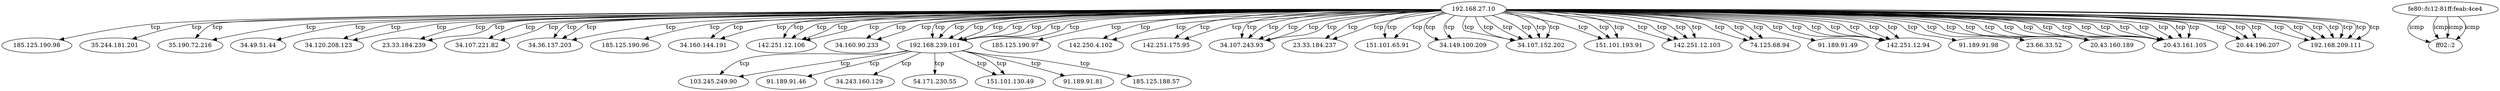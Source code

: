digraph ZeekTraffic {
  "185.125.190.98" [degree=1, in_degree=1, out_degree=0, activity_score=0.10, total_connections=1];
  "35.244.181.201" [degree=1, in_degree=1, out_degree=0, activity_score=0.10, total_connections=1];
  "35.190.72.216" [degree=2, in_degree=2, out_degree=0, activity_score=0.19, total_connections=2];
  "34.49.51.44" [degree=1, in_degree=1, out_degree=0, activity_score=0.10, total_connections=1];
  "34.120.208.123" [degree=2, in_degree=2, out_degree=0, activity_score=0.19, total_connections=2];
  "23.33.184.239" [degree=2, in_degree=2, out_degree=0, activity_score=0.19, total_connections=2];
  "34.107.221.82" [degree=2, in_degree=2, out_degree=0, activity_score=0.19, total_connections=2];
  "34.36.137.203" [degree=3, in_degree=3, out_degree=0, activity_score=0.27, total_connections=3];
  "185.125.190.96" [degree=1, in_degree=1, out_degree=0, activity_score=0.10, total_connections=1];
  "fe80::fc12:81ff:feab:4ce4" [degree=4, in_degree=0, out_degree=4, activity_score=0.34, total_connections=4];
  "34.160.144.191" [degree=2, in_degree=2, out_degree=0, activity_score=0.19, total_connections=2];
  "ff02::2" [degree=4, in_degree=4, out_degree=0, activity_score=0.34, total_connections=4];
  "142.251.12.106" [degree=4, in_degree=4, out_degree=0, activity_score=0.34, total_connections=4];
  "103.245.249.90" [degree=2, in_degree=2, out_degree=0, activity_score=0.19, total_connections=2];
  "91.189.91.46" [degree=1, in_degree=1, out_degree=0, activity_score=0.10, total_connections=1];
  "34.243.160.129" [degree=1, in_degree=1, out_degree=0, activity_score=0.10, total_connections=1];
  "34.160.90.233" [degree=2, in_degree=2, out_degree=0, activity_score=0.19, total_connections=2];
  "54.171.230.55" [degree=1, in_degree=1, out_degree=0, activity_score=0.10, total_connections=1];
  "192.168.239.101" [degree=17, in_degree=8, out_degree=9, activity_score=0.83, total_connections=17];
  "185.125.190.97" [degree=1, in_degree=1, out_degree=0, activity_score=0.10, total_connections=1];
  "151.101.130.49" [degree=2, in_degree=2, out_degree=0, activity_score=0.19, total_connections=2];
  "91.189.91.81" [degree=1, in_degree=1, out_degree=0, activity_score=0.10, total_connections=1];
  "142.250.4.102" [degree=2, in_degree=2, out_degree=0, activity_score=0.19, total_connections=2];
  "142.251.175.95" [degree=2, in_degree=2, out_degree=0, activity_score=0.19, total_connections=2];
  "34.107.243.93" [degree=5, in_degree=5, out_degree=0, activity_score=0.41, total_connections=5];
  "23.33.184.237" [degree=2, in_degree=2, out_degree=0, activity_score=0.19, total_connections=2];
  "151.101.65.91" [degree=2, in_degree=2, out_degree=0, activity_score=0.19, total_connections=2];
  "34.149.100.209" [degree=2, in_degree=2, out_degree=0, activity_score=0.19, total_connections=2];
  "34.107.152.202" [degree=6, in_degree=6, out_degree=0, activity_score=0.47, total_connections=6];
  "151.101.193.91" [degree=3, in_degree=3, out_degree=0, activity_score=0.27, total_connections=3];
  "142.251.12.103" [degree=4, in_degree=4, out_degree=0, activity_score=0.34, total_connections=4];
  "185.125.188.57" [degree=1, in_degree=1, out_degree=0, activity_score=0.10, total_connections=1];
  "74.125.68.94" [degree=3, in_degree=3, out_degree=0, activity_score=0.27, total_connections=3];
  "91.189.91.49" [degree=1, in_degree=1, out_degree=0, activity_score=0.10, total_connections=1];
  "142.251.12.94" [degree=6, in_degree=6, out_degree=0, activity_score=0.47, total_connections=6];
  "91.189.91.98" [degree=1, in_degree=1, out_degree=0, activity_score=0.10, total_connections=1];
  "23.66.33.52" [degree=1, in_degree=1, out_degree=0, activity_score=0.10, total_connections=1];
  "20.43.160.189" [degree=4, in_degree=4, out_degree=0, activity_score=0.34, total_connections=4];
  "192.168.27.10" [degree=96, in_degree=0, out_degree=96, activity_score=1.00, total_connections=96];
  "20.43.161.105" [degree=10, in_degree=10, out_degree=0, activity_score=0.65, total_connections=10];
  "20.44.196.207" [degree=3, in_degree=3, out_degree=0, activity_score=0.27, total_connections=3];
  "192.168.209.111" [degree=7, in_degree=7, out_degree=0, activity_score=0.52, total_connections=7];
  "192.168.239.101" -> "151.101.130.49" [label="tcp", resp_ip_bytes="8195", orig_ip_bytes="1632", protocol="tcp", orig_pkts="21", timestamp="1747729700.168650", local_resp="false", src_port="39742", service="ssl", dst_port="443", conn_state="SF", resp_bytes="7351", local_orig="true", history="ShADadFfR", orig_bytes="772", resp_pkts="21"];
  "192.168.239.101" -> "151.101.130.49" [label="tcp", resp_ip_bytes="917779", orig_ip_bytes="17798", protocol="tcp", orig_pkts="425", timestamp="1747729700.764960", local_resp="false", src_port="39754", service="ssl", dst_port="443", conn_state="SF", resp_bytes="890615", local_orig="true", history="ShADadFfR", orig_bytes="778", resp_pkts="679"];
  "192.168.239.101" -> "54.171.230.55" [label="tcp", resp_ip_bytes="4307", orig_ip_bytes="1297", protocol="tcp", orig_pkts="12", timestamp="1747729704.876009", local_resp="false", src_port="58126", service="ssl", dst_port="443", conn_state="SF", resp_bytes="3863", local_orig="true", history="ShADadFfR", orig_bytes="797", resp_pkts="11"];
  "192.168.239.101" -> "34.243.160.129" [label="tcp", resp_ip_bytes="6935", orig_ip_bytes="1408", protocol="tcp", orig_pkts="14", timestamp="1747729729.490923", local_resp="false", src_port="52764", service="ssl", dst_port="443", conn_state="SF", resp_bytes="6371", local_orig="true", history="ShADadFfR", orig_bytes="828", resp_pkts="14"];
  "192.168.239.101" -> "91.189.91.46" [label="tcp", resp_ip_bytes="20841", orig_ip_bytes="1817", protocol="tcp", orig_pkts="21", timestamp="1747729729.769316", local_resp="false", src_port="44370", service="ssl", dst_port="443", conn_state="SF", resp_bytes="19837", local_orig="true", history="ShADadFfR", orig_bytes="957", resp_pkts="25"];
  "192.168.239.101" -> "103.245.249.90" [label="tcp", resp_ip_bytes="10808394", orig_ip_bytes="127348", protocol="tcp", orig_pkts="3132", timestamp="1747729729.625599", local_resp="false", src_port="51284", service="http", dst_port="80", conn_state="SF", resp_bytes="10504350", local_orig="true", history="ShADadFf", orig_bytes="2048", resp_pkts="7601"];
  "192.168.239.101" -> "91.189.91.81" [label="tcp", resp_ip_bytes="9778871", orig_ip_bytes="136082", protocol="tcp", orig_pkts="3362", timestamp="1747729729.407799", local_resp="false", src_port="53306", service="http", dst_port="80", conn_state="SF", resp_bytes="9503267", local_orig="true", history="ShADadFf", orig_bytes="1582", resp_pkts="6890"];
  "fe80::fc12:81ff:feab:4ce4" -> "ff02::2" [label="icmp", resp_ip_bytes="0", orig_ip_bytes="280", protocol="icmp", orig_pkts="5", timestamp="1747729686.910195", local_resp="false", src_port="133", service="-", dst_port="134", conn_state="OTH", resp_bytes="0", local_orig="true", history="-", orig_bytes="40", resp_pkts="0"];
  "192.168.239.101" -> "103.245.249.90" [label="tcp", resp_ip_bytes="111721218", orig_ip_bytes="1510259", protocol="tcp", orig_pkts="37683", timestamp="1747729751.921636", local_resp="false", src_port="48956", service="http", dst_port="80", conn_state="SF", resp_bytes="108448188", local_orig="true", history="ShADadttFf", orig_bytes="2919", resp_pkts="78546"];
  "192.168.27.10" -> "34.160.144.191" [label="tcp", resp_ip_bytes="3959", orig_ip_bytes="1000", protocol="tcp", orig_pkts="13", timestamp="1747729922.348450", local_resp="false", src_port="56120", service="ssl", dst_port="443", conn_state="SF", resp_bytes="3475", local_orig="true", history="ShADadFfR", orig_bytes="460", resp_pkts="12"];
  "192.168.27.10" -> "34.36.137.203" [label="tcp", resp_ip_bytes="5753", orig_ip_bytes="2757", protocol="tcp", orig_pkts="16", timestamp="1747729923.205480", local_resp="false", src_port="42790", service="ssl", dst_port="443", conn_state="SF", resp_bytes="5149", local_orig="true", history="ShADadFfR", orig_bytes="2097", resp_pkts="15"];
  "192.168.27.10" -> "142.251.12.106" [label="tcp", resp_ip_bytes="5551", orig_ip_bytes="2239", protocol="tcp", orig_pkts="8", timestamp="1747729923.726720", local_resp="false", src_port="53354", service="ssl", dst_port="443", conn_state="SF", resp_bytes="5187", local_orig="true", history="ShADadFf", orig_bytes="1899", resp_pkts="9"];
  "192.168.27.10" -> "142.251.12.106" [label="tcp", resp_ip_bytes="4404", orig_ip_bytes="2199", protocol="tcp", orig_pkts="7", timestamp="1747729925.296366", local_resp="false", src_port="53362", service="ssl", dst_port="443", conn_state="RSTR", resp_bytes="4080", local_orig="true", history="ShADaFdrR", orig_bytes="1899", resp_pkts="8"];
  "192.168.27.10" -> "34.149.100.209" [label="tcp", resp_ip_bytes="4342", orig_ip_bytes="2619", protocol="tcp", orig_pkts="12", timestamp="1747729925.059486", local_resp="false", src_port="35306", service="ssl", dst_port="443", conn_state="SF", resp_bytes="3858", local_orig="true", history="ShADadFfR", orig_bytes="2119", resp_pkts="12"];
  "192.168.27.10" -> "151.101.65.91" [label="tcp", resp_ip_bytes="4862", orig_ip_bytes="912", protocol="tcp", orig_pkts="11", timestamp="1747729925.348071", local_resp="false", src_port="44738", service="ssl", dst_port="443", conn_state="SF", resp_bytes="4378", local_orig="true", history="ShADadFfR", orig_bytes="452", resp_pkts="12"];
  "192.168.27.10" -> "142.251.175.95" [label="tcp", resp_ip_bytes="44", orig_ip_bytes="100", protocol="tcp", orig_pkts="2", timestamp="1747729924.880900", local_resp="false", src_port="39506", service="-", dst_port="443", conn_state="RSTO", resp_bytes="0", local_orig="true", history="ShR", orig_bytes="0", resp_pkts="1"];
  "192.168.27.10" -> "142.251.12.106" [label="tcp", resp_ip_bytes="5513", orig_ip_bytes="2279", protocol="tcp", orig_pkts="9", timestamp="1747729925.446230", local_resp="false", src_port="53378", service="ssl", dst_port="443", conn_state="RSTO", resp_bytes="5189", local_orig="true", history="ShADadFR", orig_bytes="1899", resp_pkts="8"];
  "192.168.27.10" -> "23.33.184.237" [label="tcp", resp_ip_bytes="124", orig_ip_bytes="240", protocol="tcp", orig_pkts="5", timestamp="1747729923.986624", local_resp="false", src_port="54916", service="-", dst_port="80", conn_state="SF", resp_bytes="0", local_orig="true", history="ShAFaf", orig_bytes="0", resp_pkts="3"];
  "192.168.27.10" -> "142.251.175.95" [label="tcp", resp_ip_bytes="7041480", orig_ip_bytes="107815", protocol="tcp", orig_pkts="2624", timestamp="1747729925.134679", local_resp="false", src_port="39512", service="ssl", dst_port="443", conn_state="SF", resp_bytes="6845476", local_orig="true", history="ShADadFf", orig_bytes="2835", resp_pkts="4900"];
  "192.168.27.10" -> "34.107.152.202" [label="tcp", resp_ip_bytes="4325", orig_ip_bytes="2666", protocol="tcp", orig_pkts="13", timestamp="1747729930.053137", local_resp="false", src_port="37728", service="ssl", dst_port="443", conn_state="SF", resp_bytes="3801", local_orig="true", history="ShADadFRf", orig_bytes="2126", resp_pkts="13"];
  "192.168.27.10" -> "34.107.152.202" [label="tcp", resp_ip_bytes="4325", orig_ip_bytes="2666", protocol="tcp", orig_pkts="13", timestamp="1747729930.054069", local_resp="false", src_port="37742", service="ssl", dst_port="443", conn_state="SF", resp_bytes="3801", local_orig="true", history="ShADadFfR", orig_bytes="2126", resp_pkts="13"];
  "192.168.27.10" -> "34.107.152.202" [label="tcp", resp_ip_bytes="4285", orig_ip_bytes="2686", protocol="tcp", orig_pkts="13", timestamp="1747729930.054682", local_resp="false", src_port="37754", service="ssl", dst_port="443", conn_state="RSTO", resp_bytes="3801", local_orig="true", history="ShADadFR", orig_bytes="2126", resp_pkts="12"];
  "192.168.27.10" -> "34.107.152.202" [label="tcp", resp_ip_bytes="4285", orig_ip_bytes="2626", protocol="tcp", orig_pkts="12", timestamp="1747729930.054123", local_resp="false", src_port="37746", service="ssl", dst_port="443", conn_state="RSTO", resp_bytes="3801", local_orig="true", history="ShADadFR", orig_bytes="2126", resp_pkts="12"];
  "192.168.27.10" -> "34.107.152.202" [label="tcp", resp_ip_bytes="4285", orig_ip_bytes="2626", protocol="tcp", orig_pkts="12", timestamp="1747729930.053014", local_resp="false", src_port="37716", service="ssl", dst_port="443", conn_state="RSTO", resp_bytes="3801", local_orig="true", history="ShADadFR", orig_bytes="2126", resp_pkts="12"];
  "192.168.27.10" -> "192.168.239.101" [label="tcp", resp_ip_bytes="16554", orig_ip_bytes="3476", protocol="tcp", orig_pkts="26", timestamp="1747729943.319722", local_resp="true", src_port="48828", service="http", dst_port="80", conn_state="SF", resp_bytes="7593", local_orig="true", history="ShADTadtfF", orig_bytes="1054", resp_pkts="26"];
  "192.168.27.10" -> "151.101.193.91" [label="tcp", resp_ip_bytes="5972", orig_ip_bytes="2600", protocol="tcp", orig_pkts="12", timestamp="1747729951.977259", local_resp="false", src_port="50468", service="ssl", dst_port="443", conn_state="SF", resp_bytes="5488", local_orig="true", history="ShADadFfR", orig_bytes="2100", resp_pkts="12"];
  "192.168.27.10" -> "151.101.193.91" [label="tcp", resp_ip_bytes="5972", orig_ip_bytes="2640", protocol="tcp", orig_pkts="13", timestamp="1747729951.976770", local_resp="false", src_port="50454", service="ssl", dst_port="443", conn_state="SF", resp_bytes="5488", local_orig="true", history="ShADadFfR", orig_bytes="2100", resp_pkts="12"];
  "192.168.27.10" -> "34.160.90.233" [label="tcp", resp_ip_bytes="4431", orig_ip_bytes="919", protocol="tcp", orig_pkts="11", timestamp="1747729951.235771", local_resp="false", src_port="36268", service="ssl", dst_port="443", conn_state="RSTO", resp_bytes="3947", local_orig="true", history="ShADadFR", orig_bytes="459", resp_pkts="12"];
  "192.168.27.10" -> "192.168.239.101" [label="tcp", resp_ip_bytes="26524", orig_ip_bytes="5262", protocol="tcp", orig_pkts="26", timestamp="1747729948.594813", local_resp="true", src_port="48838", service="http", dst_port="80", conn_state="SF", resp_bytes="12318", local_orig="true", history="ShADTadttfF", orig_bytes="1947", resp_pkts="36"];
  "192.168.27.10" -> "192.168.239.101" [label="tcp", resp_ip_bytes="224", orig_ip_bytes="432", protocol="tcp", orig_pkts="8", timestamp="1747729948.683909", local_resp="true", src_port="48848", service="-", dst_port="80", conn_state="SF", resp_bytes="0", local_orig="true", history="ShAFf", orig_bytes="0", resp_pkts="4"];
  "192.168.27.10" -> "192.168.239.101" [label="tcp", resp_ip_bytes="5188", orig_ip_bytes="2432", protocol="tcp", orig_pkts="14", timestamp="1747729953.814203", local_resp="true", src_port="35662", service="http", dst_port="80", conn_state="SF", resp_bytes="2222", local_orig="true", history="ShADTadtfF", orig_bytes="844", resp_pkts="14"];
  "192.168.27.10" -> "192.168.239.101" [label="tcp", resp_ip_bytes="1788", orig_ip_bytes="1290", protocol="tcp", orig_pkts="10", timestamp="1747729953.814673", local_resp="true", src_port="35678", service="http", dst_port="80", conn_state="SF", resp_bytes="626", local_orig="true", history="ShADTadtfF", orig_bytes="377", resp_pkts="10"];
  "192.168.27.10" -> "192.168.239.101" [label="tcp", resp_ip_bytes="224", orig_ip_bytes="432", protocol="tcp", orig_pkts="8", timestamp="1747729953.819448", local_resp="true", src_port="35684", service="-", dst_port="80", conn_state="SF", resp_bytes="0", local_orig="true", history="ShAFf", orig_bytes="0", resp_pkts="4"];
  "192.168.27.10" -> "192.168.239.101" [label="tcp", resp_ip_bytes="42240", orig_ip_bytes="12378", protocol="tcp", orig_pkts="48", timestamp="1747729953.727135", local_resp="true", src_port="35654", service="http", dst_port="80", conn_state="SF", resp_bytes="19760", local_orig="true", history="ShADTadttTfF", orig_bytes="4933", resp_pkts="52"];
  "fe80::fc12:81ff:feab:4ce4" -> "ff02::2" [label="icmp", resp_ip_bytes="0", orig_ip_bytes="56", protocol="icmp", orig_pkts="1", timestamp="1747729918.782189", local_resp="false", src_port="133", service="-", dst_port="134", conn_state="OTH", resp_bytes="0", local_orig="true", history="-", orig_bytes="0", resp_pkts="0"];
  "192.168.27.10" -> "142.251.12.103" [label="tcp", resp_ip_bytes="44", orig_ip_bytes="100", protocol="tcp", orig_pkts="2", timestamp="1747729973.492890", local_resp="false", src_port="34124", service="-", dst_port="443", conn_state="RSTO", resp_bytes="0", local_orig="true", history="ShR", orig_bytes="0", resp_pkts="1"];
  "192.168.27.10" -> "142.251.12.103" [label="tcp", resp_ip_bytes="6360", orig_ip_bytes="2676", protocol="tcp", orig_pkts="14", timestamp="1747729973.387056", local_resp="false", src_port="34114", service="ssl", dst_port="443", conn_state="RSTO", resp_bytes="5836", local_orig="true", history="ShADadFR", orig_bytes="2096", resp_pkts="13"];
  "192.168.27.10" -> "142.251.12.103" [label="tcp", resp_ip_bytes="6358", orig_ip_bytes="2636", protocol="tcp", orig_pkts="13", timestamp="1747729973.531340", local_resp="false", src_port="34138", service="ssl", dst_port="443", conn_state="RSTO", resp_bytes="5834", local_orig="true", history="ShADadFR", orig_bytes="2096", resp_pkts="13"];
  "192.168.27.10" -> "74.125.68.94" [label="tcp", resp_ip_bytes="6390", orig_ip_bytes="2637", protocol="tcp", orig_pkts="13", timestamp="1747729975.017246", local_resp="false", src_port="45128", service="ssl", dst_port="443", conn_state="RSTO", resp_bytes="5866", local_orig="true", history="ShADadFR", orig_bytes="2097", resp_pkts="13"];
  "192.168.27.10" -> "91.189.91.98" [label="tcp", resp_ip_bytes="389", orig_ip_bytes="348", protocol="tcp", orig_pkts="6", timestamp="1747729983.019765", local_resp="false", src_port="37024", service="http", dst_port="80", conn_state="SF", resp_bytes="185", local_orig="true", history="ShADadFf", orig_bytes="88", resp_pkts="5"];
  "192.168.27.10" -> "23.66.33.52" [label="tcp", resp_ip_bytes="2225", orig_ip_bytes="1442", protocol="tcp", orig_pkts="14", timestamp="1747729925.481212", local_resp="false", src_port="40176", service="http", dst_port="80", conn_state="SF", resp_bytes="1741", local_orig="true", history="ShADadfF", orig_bytes="862", resp_pkts="12"];
  "192.168.27.10" -> "142.250.4.102" [label="tcp", resp_ip_bytes="11555", orig_ip_bytes="3251", protocol="tcp", orig_pkts="17", timestamp="1747729990.565836", local_resp="false", src_port="33698", service="ssl", dst_port="443", conn_state="SF", resp_bytes="10711", local_orig="true", history="ShADadFf", orig_bytes="2551", resp_pkts="21"];
  "192.168.27.10" -> "142.250.4.102" [label="tcp", resp_ip_bytes="44", orig_ip_bytes="100", protocol="tcp", orig_pkts="2", timestamp="1747729990.315696", local_resp="false", src_port="33694", service="-", dst_port="443", conn_state="RSTO", resp_bytes="0", local_orig="true", history="ShR", orig_bytes="0", resp_pkts="1"];
  "192.168.27.10" -> "20.43.161.105" [label="tcp", resp_ip_bytes="6207", orig_ip_bytes="2652", protocol="tcp", orig_pkts="13", timestamp="1747729991.367823", local_resp="false", src_port="52796", service="ssl", dst_port="443", conn_state="SF", resp_bytes="5643", local_orig="true", history="ShADadFfR", orig_bytes="2112", resp_pkts="14"];
  "192.168.27.10" -> "20.43.161.105" [label="tcp", resp_ip_bytes="6136", orig_ip_bytes="2652", protocol="tcp", orig_pkts="13", timestamp="1747729991.368153", local_resp="false", src_port="52800", service="ssl", dst_port="443", conn_state="SF", resp_bytes="5612", local_orig="true", history="ShADadFfR", orig_bytes="2112", resp_pkts="13"];
  "192.168.27.10" -> "20.43.161.105" [label="tcp", resp_ip_bytes="6168", orig_ip_bytes="2622", protocol="tcp", orig_pkts="12", timestamp="1747729992.629584", local_resp="false", src_port="52820", service="ssl", dst_port="443", conn_state="RSTO", resp_bytes="5644", local_orig="true", history="ShADadFR", orig_bytes="2122", resp_pkts="13"];
  "192.168.27.10" -> "20.43.161.105" [label="tcp", resp_ip_bytes="6168", orig_ip_bytes="2662", protocol="tcp", orig_pkts="13", timestamp="1747729992.630118", local_resp="false", src_port="52834", service="ssl", dst_port="443", conn_state="RSTO", resp_bytes="5644", local_orig="true", history="ShADadFR", orig_bytes="2122", resp_pkts="13"];
  "192.168.27.10" -> "20.43.161.105" [label="tcp", resp_ip_bytes="6168", orig_ip_bytes="2662", protocol="tcp", orig_pkts="13", timestamp="1747729992.630145", local_resp="false", src_port="52844", service="ssl", dst_port="443", conn_state="RSTO", resp_bytes="5644", local_orig="true", history="ShADadFR", orig_bytes="2122", resp_pkts="13"];
  "192.168.27.10" -> "20.43.161.105" [label="tcp", resp_ip_bytes="6168", orig_ip_bytes="2722", protocol="tcp", orig_pkts="14", timestamp="1747729992.630253", local_resp="false", src_port="52854", service="ssl", dst_port="443", conn_state="SF", resp_bytes="5644", local_orig="true", history="ShADadFfR", orig_bytes="2122", resp_pkts="13"];
  "192.168.27.10" -> "20.43.161.105" [label="tcp", resp_ip_bytes="6168", orig_ip_bytes="2662", protocol="tcp", orig_pkts="13", timestamp="1747729992.630024", local_resp="false", src_port="52822", service="ssl", dst_port="443", conn_state="SF", resp_bytes="5644", local_orig="true", history="ShADadFf", orig_bytes="2122", resp_pkts="13"];
  "192.168.27.10" -> "20.43.161.105" [label="tcp", resp_ip_bytes="6168", orig_ip_bytes="2622", protocol="tcp", orig_pkts="12", timestamp="1747729992.629420", local_resp="false", src_port="52816", service="ssl", dst_port="443", conn_state="RSTO", resp_bytes="5644", local_orig="true", history="ShADadFR", orig_bytes="2122", resp_pkts="13"];
  "192.168.27.10" -> "192.168.209.111" [label="tcp", resp_ip_bytes="929", orig_ip_bytes="1044", protocol="tcp", orig_pkts="12", timestamp="1747729924.165999", local_resp="true", src_port="38090", service="http", dst_port="80", conn_state="SF", resp_bytes="297", local_orig="true", history="ShADadfF", orig_bytes="412", resp_pkts="12"];
  "192.168.27.10" -> "192.168.209.111" [label="tcp", resp_ip_bytes="1991", orig_ip_bytes="1001", protocol="tcp", orig_pkts="12", timestamp="1747729927.914540", local_resp="true", src_port="38116", service="http", dst_port="80", conn_state="SF", resp_bytes="1359", local_orig="true", history="ShADadfF", orig_bytes="369", resp_pkts="12"];
  "192.168.27.10" -> "192.168.209.111" [label="tcp", resp_ip_bytes="31819", orig_ip_bytes="2457", protocol="tcp", orig_pkts="26", timestamp="1747729927.726415", local_resp="true", src_port="38104", service="http", dst_port="80", conn_state="SF", resp_bytes="29991", local_orig="true", history="ShADadfF", orig_bytes="1097", resp_pkts="35"];
  "192.168.27.10" -> "192.168.209.111" [label="tcp", resp_ip_bytes="8480", orig_ip_bytes="1238", protocol="tcp", orig_pkts="17", timestamp="1747729927.914682", local_resp="true", src_port="38118", service="http", dst_port="80", conn_state="SF", resp_bytes="7588", local_orig="true", history="ShADadfF", orig_bytes="346", resp_pkts="17"];
  "192.168.27.10" -> "192.168.209.111" [label="tcp", resp_ip_bytes="93609", orig_ip_bytes="3123", protocol="tcp", orig_pkts="53", timestamp="1747729927.915263", local_resp="true", src_port="38128", service="http", dst_port="80", conn_state="SF", resp_bytes="89753", local_orig="true", history="ShADadfF", orig_bytes="359", resp_pkts="74"];
  "192.168.27.10" -> "192.168.209.111" [label="tcp", resp_ip_bytes="41992", orig_ip_bytes="2346", protocol="tcp", orig_pkts="38", timestamp="1747729927.915828", local_resp="true", src_port="38130", service="http", dst_port="80", conn_state="SF", resp_bytes="39956", local_orig="true", history="ShADadfF", orig_bytes="362", resp_pkts="39"];
  "192.168.27.10" -> "192.168.209.111" [label="tcp", resp_ip_bytes="12919", orig_ip_bytes="1387", protocol="tcp", orig_pkts="20", timestamp="1747729927.916349", local_resp="true", src_port="38146", service="http", dst_port="80", conn_state="SF", resp_bytes="11871", local_orig="true", history="ShADadfF", orig_bytes="339", resp_pkts="20"];
  "192.168.27.10" -> "20.43.161.105" [label="tcp", resp_ip_bytes="4059832", orig_ip_bytes="74479", protocol="tcp", orig_pkts="1498", timestamp="1747729991.367433", local_resp="false", src_port="52784", service="ssl", dst_port="443", conn_state="SF", resp_bytes="3939668", local_orig="true", history="ShADadfF", orig_bytes="14539", resp_pkts="3004"];
  "192.168.27.10" -> "20.44.196.207" [label="tcp", resp_ip_bytes="6136", orig_ip_bytes="2618", protocol="tcp", orig_pkts="12", timestamp="1747730004.107503", local_resp="false", src_port="34388", service="ssl", dst_port="443", conn_state="RSTO", resp_bytes="5612", local_orig="true", history="ShADadFR", orig_bytes="2118", resp_pkts="13"];
  "192.168.27.10" -> "20.44.196.207" [label="tcp", resp_ip_bytes="6145", orig_ip_bytes="2578", protocol="tcp", orig_pkts="11", timestamp="1747730004.106690", local_resp="false", src_port="34382", service="ssl", dst_port="443", conn_state="RSTO", resp_bytes="5621", local_orig="true", history="ShADadFR", orig_bytes="2118", resp_pkts="13"];
  "192.168.27.10" -> "20.43.160.189" [label="tcp", resp_ip_bytes="6199", orig_ip_bytes="2629", protocol="tcp", orig_pkts="12", timestamp="1747730005.896538", local_resp="false", src_port="43966", service="ssl", dst_port="443", conn_state="SF", resp_bytes="5675", local_orig="true", history="ShADadFfR", orig_bytes="2129", resp_pkts="13"];
  "192.168.27.10" -> "20.43.160.189" [label="tcp", resp_ip_bytes="6168", orig_ip_bytes="2669", protocol="tcp", orig_pkts="13", timestamp="1747730005.896112", local_resp="false", src_port="43964", service="ssl", dst_port="443", conn_state="RSTO", resp_bytes="5644", local_orig="true", history="ShADadFR", orig_bytes="2129", resp_pkts="13"];
  "192.168.27.10" -> "20.43.160.189" [label="tcp", resp_ip_bytes="6199", orig_ip_bytes="2629", protocol="tcp", orig_pkts="12", timestamp="1747730005.897173", local_resp="false", src_port="43980", service="ssl", dst_port="443", conn_state="RSTO", resp_bytes="5675", local_orig="true", history="ShADadFR", orig_bytes="2129", resp_pkts="13"];
  "192.168.239.101" -> "185.125.188.57" [label="tcp", resp_ip_bytes="39005", orig_ip_bytes="12058", protocol="tcp", orig_pkts="39", timestamp="1747730001.900092", local_resp="false", src_port="58590", service="ssl", dst_port="443", conn_state="SF", resp_bytes="37081", local_orig="true", history="ShADadfF", orig_bytes="10478", resp_pkts="48"];
  "192.168.27.10" -> "20.44.196.207" [label="tcp", resp_ip_bytes="12943", orig_ip_bytes="3557", protocol="tcp", orig_pkts="19", timestamp="1747730004.106280", local_resp="false", src_port="34380", service="ssl", dst_port="443", conn_state="SF", resp_bytes="12059", local_orig="true", history="ShADadfF", orig_bytes="2777", resp_pkts="22"];
  "192.168.27.10" -> "20.43.161.105" [label="tcp", resp_ip_bytes="270311", orig_ip_bytes="21005", protocol="tcp", orig_pkts="175", timestamp="1747730005.519479", local_resp="false", src_port="37600", service="ssl", dst_port="443", conn_state="SF", resp_bytes="259467", local_orig="true", history="ShADadfF", orig_bytes="13985", resp_pkts="271"];
  "192.168.27.10" -> "20.43.160.189" [label="tcp", resp_ip_bytes="62688", orig_ip_bytes="4106", protocol="tcp", orig_pkts="33", timestamp="1747730005.897096", local_resp="false", src_port="43968", service="ssl", dst_port="443", conn_state="SF", resp_bytes="60284", local_orig="true", history="ShADadfF", orig_bytes="2766", resp_pkts="60"];
  "192.168.27.10" -> "142.251.12.94" [label="tcp", resp_ip_bytes="1346", orig_ip_bytes="1168", protocol="tcp", orig_pkts="18", timestamp="1747729924.101756", local_resp="false", src_port="33060", service="http", dst_port="80", conn_state="SF", resp_bytes="702", local_orig="true", history="ShADadFf", orig_bytes="428", resp_pkts="16"];
  "192.168.27.10" -> "142.251.12.94" [label="tcp", resp_ip_bytes="1346", orig_ip_bytes="1168", protocol="tcp", orig_pkts="18", timestamp="1747729925.407641", local_resp="false", src_port="33070", service="http", dst_port="80", conn_state="SF", resp_bytes="702", local_orig="true", history="ShADadFf", orig_bytes="428", resp_pkts="16"];
  "192.168.27.10" -> "23.33.184.239" [label="tcp", resp_ip_bytes="2584", orig_ip_bytes="1802", protocol="tcp", orig_pkts="23", timestamp="1747729922.929534", local_resp="false", src_port="50248", service="http", dst_port="80", conn_state="SF", resp_bytes="1780", local_orig="true", history="ShADadFf", orig_bytes="862", resp_pkts="20"];
  "192.168.27.10" -> "23.33.184.239" [label="tcp", resp_ip_bytes="3512", orig_ip_bytes="2273", protocol="tcp", orig_pkts="24", timestamp="1747729922.930726", local_resp="false", src_port="50256", service="http", dst_port="80", conn_state="SF", resp_bytes="2668", local_orig="true", history="ShADadFf", orig_bytes="1293", resp_pkts="21"];
  "192.168.27.10" -> "23.33.184.237" [label="tcp", resp_ip_bytes="3553", orig_ip_bytes="2313", protocol="tcp", orig_pkts="25", timestamp="1747729924.239839", local_resp="false", src_port="54928", service="http", dst_port="80", conn_state="SF", resp_bytes="2669", local_orig="true", history="ShADadFf", orig_bytes="1293", resp_pkts="22"];
  "192.168.27.10" -> "34.107.221.82" [label="tcp", resp_ip_bytes="2156", orig_ip_bytes="2272", protocol="tcp", orig_pkts="27", timestamp="1747729922.844581", local_resp="false", src_port="33796", service="http", dst_port="80", conn_state="SF", resp_bytes="1192", local_orig="true", history="ShADadFf", orig_bytes="1172", resp_pkts="24"];
  "192.168.27.10" -> "34.107.221.82" [label="tcp", resp_ip_bytes="2124", orig_ip_bytes="2730", protocol="tcp", orig_pkts="29", timestamp="1747729923.101570", local_resp="false", src_port="33804", service="http", dst_port="80", conn_state="SF", resp_bytes="1080", local_orig="true", history="ShADadFf", orig_bytes="1550", resp_pkts="26"];
  "192.168.27.10" -> "34.120.208.123" [label="tcp", resp_ip_bytes="4377", orig_ip_bytes="955", protocol="tcp", orig_pkts="12", timestamp="1747730086.155512", local_resp="false", src_port="54276", service="ssl", dst_port="443", conn_state="RSTO", resp_bytes="3853", local_orig="true", history="ShADadFR", orig_bytes="455", resp_pkts="13"];
  "192.168.27.10" -> "142.251.12.94" [label="tcp", resp_ip_bytes="3471", orig_ip_bytes="2390", protocol="tcp", orig_pkts="27", timestamp="1747729923.571858", local_resp="false", src_port="33044", service="http", dst_port="80", conn_state="SF", resp_bytes="2507", local_orig="true", history="ShADadFf", orig_bytes="1290", resp_pkts="24"];
  "192.168.27.10" -> "142.251.12.94" [label="tcp", resp_ip_bytes="3471", orig_ip_bytes="2390", protocol="tcp", orig_pkts="27", timestamp="1747729923.580127", local_resp="false", src_port="33054", service="http", dst_port="80", conn_state="SF", resp_bytes="2507", local_orig="true", history="ShADadFf", orig_bytes="1290", resp_pkts="24"];
  "192.168.27.10" -> "34.36.137.203" [label="tcp", resp_ip_bytes="6702", orig_ip_bytes="4071", protocol="tcp", orig_pkts="28", timestamp="1747729923.206158", local_resp="false", src_port="42794", service="ssl", dst_port="443", conn_state="SF", resp_bytes="5618", local_orig="true", history="ShADadFf", orig_bytes="2931", resp_pkts="27"];
  "192.168.27.10" -> "142.251.12.94" [label="tcp", resp_ip_bytes="4253", orig_ip_bytes="2938", protocol="tcp", orig_pkts="30", timestamp="1747729923.534508", local_resp="false", src_port="33042", service="http", dst_port="80", conn_state="SF", resp_bytes="3209", local_orig="true", history="ShADadFf", orig_bytes="1718", resp_pkts="26"];
  "192.168.27.10" -> "34.107.243.93" [label="tcp", resp_ip_bytes="4607", orig_ip_bytes="3058", protocol="tcp", orig_pkts="20", timestamp="1747729924.951998", local_resp="false", src_port="41108", service="ssl", dst_port="443", conn_state="SF", resp_bytes="3843", local_orig="true", history="ShADadFf", orig_bytes="2238", resp_pkts="19"];
  "192.168.27.10" -> "34.107.152.202" [label="tcp", resp_ip_bytes="5308", orig_ip_bytes="4197", protocol="tcp", orig_pkts="27", timestamp="1747729930.051579", local_resp="false", src_port="37708", service="ssl", dst_port="443", conn_state="SF", resp_bytes="4224", local_orig="true", history="ShADadFf", orig_bytes="3097", resp_pkts="27"];
  "192.168.27.10" -> "34.49.51.44" [label="tcp", resp_ip_bytes="5165", orig_ip_bytes="3510", protocol="tcp", orig_pkts="24", timestamp="1747729951.337252", local_resp="false", src_port="33156", service="ssl", dst_port="443", conn_state="SF", resp_bytes="4241", local_orig="true", history="ShADadFf", orig_bytes="2530", resp_pkts="23"];
  "192.168.27.10" -> "35.190.72.216" [label="tcp", resp_ip_bytes="4615", orig_ip_bytes="2982", protocol="tcp", orig_pkts="18", timestamp="1747729951.337044", local_resp="false", src_port="51456", service="ssl", dst_port="443", conn_state="SF", resp_bytes="3851", local_orig="true", history="ShADadFf", orig_bytes="2242", resp_pkts="19"];
  "192.168.27.10" -> "34.149.100.209" [label="tcp", resp_ip_bytes="279654", orig_ip_bytes="9565", protocol="tcp", orig_pkts="165", timestamp="1747729923.513747", local_resp="false", src_port="35292", service="ssl", dst_port="443", conn_state="SF", resp_bytes="269610", local_orig="true", history="ShADadFf", orig_bytes="2945", resp_pkts="251"];
  "192.168.27.10" -> "34.160.90.233" [label="tcp", resp_ip_bytes="7543", orig_ip_bytes="2341", protocol="tcp", orig_pkts="23", timestamp="1747729951.235264", local_resp="false", src_port="36258", service="ssl", dst_port="443", conn_state="SF", resp_bytes="6539", local_orig="true", history="ShADadFf", orig_bytes="1401", resp_pkts="25"];
  "192.168.27.10" -> "151.101.65.91" [label="tcp", resp_ip_bytes="859025", orig_ip_bytes="21784", protocol="tcp", orig_pkts="498", timestamp="1747729925.348149", local_resp="false", src_port="44748", service="ssl", dst_port="443", conn_state="SF", resp_bytes="833981", local_orig="true", history="ShADadFfR", orig_bytes="1844", resp_pkts="626"];
  "192.168.27.10" -> "35.190.72.216" [label="tcp", resp_ip_bytes="5067", orig_ip_bytes="3409", protocol="tcp", orig_pkts="22", timestamp="1747729952.227614", local_resp="false", src_port="51462", service="ssl", dst_port="443", conn_state="SF", resp_bytes="4183", local_orig="true", history="ShADadFf", orig_bytes="2509", resp_pkts="22"];
  "192.168.27.10" -> "34.160.144.191" [label="tcp", resp_ip_bytes="16547", orig_ip_bytes="2742", protocol="tcp", orig_pkts="32", timestamp="1747729922.349285", local_resp="false", src_port="56126", service="ssl", dst_port="443", conn_state="SF", resp_bytes="15143", local_orig="true", history="ShADadFf", orig_bytes="1442", resp_pkts="35"];
  "192.168.27.10" -> "74.125.68.94" [label="tcp", resp_ip_bytes="298178", orig_ip_bytes="9798", protocol="tcp", orig_pkts="180", timestamp="1747729975.016356", local_resp="false", src_port="45114", service="ssl", dst_port="443", conn_state="SF", resp_bytes="288854", local_orig="true", history="ShADadFf", orig_bytes="2578", resp_pkts="233"];
  "192.168.27.10" -> "74.125.68.94" [label="tcp", resp_ip_bytes="6749", orig_ip_bytes="3088", protocol="tcp", orig_pkts="21", timestamp="1747729978.880317", local_resp="false", src_port="38394", service="ssl", dst_port="443", conn_state="SF", resp_bytes="5945", local_orig="true", history="ShADadFf", orig_bytes="2228", resp_pkts="20"];
  "192.168.27.10" -> "142.251.12.94" [label="tcp", resp_ip_bytes="6749", orig_ip_bytes="3050", protocol="tcp", orig_pkts="20", timestamp="1747729978.606125", local_resp="false", src_port="45548", service="ssl", dst_port="443", conn_state="SF", resp_bytes="5945", local_orig="true", history="ShADadFf", orig_bytes="2230", resp_pkts="20"];
  "192.168.27.10" -> "142.251.12.103" [label="tcp", resp_ip_bytes="172923", orig_ip_bytes="23874", protocol="tcp", orig_pkts="121", timestamp="1747729973.377320", local_resp="false", src_port="34112", service="ssl", dst_port="443", conn_state="SF", resp_bytes="165799", local_orig="true", history="ShADadFf", orig_bytes="19014", resp_pkts="178"];
  "192.168.27.10" -> "142.251.12.106" [label="tcp", resp_ip_bytes="19220", orig_ip_bytes="7584", protocol="tcp", orig_pkts="72", timestamp="1747729939.030566", local_resp="false", src_port="37030", service="ssl", dst_port="443", conn_state="SF", resp_bytes="15976", local_orig="true", history="ShADadFf", orig_bytes="4684", resp_pkts="81"];
  "192.168.27.10" -> "151.101.193.91" [label="tcp", resp_ip_bytes="6395", orig_ip_bytes="2971", protocol="tcp", orig_pkts="18", timestamp="1747730007.818444", local_resp="false", src_port="33498", service="ssl", dst_port="443", conn_state="SF", resp_bytes="5631", local_orig="true", history="ShADadFfR", orig_bytes="2231", resp_pkts="19"];
  "fe80::fc12:81ff:feab:4ce4" -> "ff02::2" [label="icmp", resp_ip_bytes="0", orig_ip_bytes="56", protocol="icmp", orig_pkts="1", timestamp="1747730148.158194", local_resp="false", src_port="133", service="-", dst_port="134", conn_state="OTH", resp_bytes="0", local_orig="true", history="-", orig_bytes="0", resp_pkts="0"];
  "192.168.27.10" -> "35.244.181.201" [label="tcp", resp_ip_bytes="7273", orig_ip_bytes="2676", protocol="tcp", orig_pkts="30", timestamp="1747729951.255285", local_resp="false", src_port="39044", service="ssl", dst_port="443", conn_state="SF", resp_bytes="6029", local_orig="true", history="ShADadFf", orig_bytes="1456", resp_pkts="31"];
  "192.168.27.10" -> "34.107.243.93" [label="tcp", resp_ip_bytes="1566", orig_ip_bytes="2415", protocol="tcp", orig_pkts="8", timestamp="1747729925.425275", local_resp="false", src_port="41124", service="ssl", dst_port="443", conn_state="S1", resp_bytes="1242", local_orig="true", history="ShADad", orig_bytes="2075", resp_pkts="8"];
  "192.168.27.10" -> "192.168.239.101" [label="tcp", resp_ip_bytes="15360", orig_ip_bytes="2662", protocol="tcp", orig_pkts="20", timestamp="1747730223.477082", local_resp="true", src_port="59084", service="http", dst_port="80", conn_state="SF", resp_bytes="7100", local_orig="true", history="ShADTadtfF", orig_bytes="803", resp_pkts="22"];
  "192.168.27.10" -> "34.120.208.123" [label="tcp", resp_ip_bytes="16204", orig_ip_bytes="67844", protocol="tcp", orig_pkts="135", timestamp="1747729925.090661", local_resp="false", src_port="37034", service="ssl", dst_port="443", conn_state="SF", resp_bytes="10520", local_orig="true", history="ShADadFf", orig_bytes="62424", resp_pkts="142"];
  "192.168.27.10" -> "185.125.190.98" [label="tcp", resp_ip_bytes="389", orig_ip_bytes="308", protocol="tcp", orig_pkts="5", timestamp="1747730282.996741", local_resp="false", src_port="59080", service="http", dst_port="80", conn_state="SF", resp_bytes="185", local_orig="true", history="ShADadfF", orig_bytes="88", resp_pkts="5"];
  "192.168.27.10" -> "34.36.137.203" [label="tcp", resp_ip_bytes="1623", orig_ip_bytes="3536", protocol="tcp", orig_pkts="17", timestamp="1747730223.566945", local_resp="false", src_port="50200", service="ssl", dst_port="443", conn_state="SF", resp_bytes="939", local_orig="true", history="ShADadFf", orig_bytes="2836", resp_pkts="17"];
  "192.168.27.10" -> "34.107.243.93" [label="tcp", resp_ip_bytes="104", orig_ip_bytes="108", protocol="tcp", orig_pkts="2", timestamp="1747730226.208950", local_resp="false", src_port="41124", service="-", dst_port="443", conn_state="OTH", resp_bytes="24", local_orig="true", history="^dADa", orig_bytes="28", resp_pkts="2"];
  "192.168.27.10" -> "91.189.91.49" [label="tcp", resp_ip_bytes="353", orig_ip_bytes="268", protocol="tcp", orig_pkts="4", timestamp="1747730583.014245", local_resp="false", src_port="54536", service="http", dst_port="80", conn_state="SF", resp_bytes="189", local_orig="true", history="ShADafF", orig_bytes="88", resp_pkts="4"];
  "fe80::fc12:81ff:feab:4ce4" -> "ff02::2" [label="icmp", resp_ip_bytes="0", orig_ip_bytes="56", protocol="icmp", orig_pkts="1", timestamp="1747730594.622198", local_resp="false", src_port="133", service="-", dst_port="134", conn_state="OTH", resp_bytes="0", local_orig="true", history="-", orig_bytes="0", resp_pkts="0"];
  "192.168.27.10" -> "34.107.243.93" [label="tcp", resp_ip_bytes="104", orig_ip_bytes="68", protocol="tcp", orig_pkts="1", timestamp="1747730526.435706", local_resp="false", src_port="41124", service="-", dst_port="443", conn_state="OTH", resp_bytes="24", local_orig="true", history="^dDa", orig_bytes="28", resp_pkts="2"];
  "192.168.27.10" -> "185.125.190.97" [label="tcp", resp_ip_bytes="389", orig_ip_bytes="348", protocol="tcp", orig_pkts="6", timestamp="1747730882.963653", local_resp="false", src_port="44774", service="http", dst_port="80", conn_state="SF", resp_bytes="185", local_orig="true", history="ShADadfF", orig_bytes="88", resp_pkts="5"];
  "192.168.27.10" -> "34.107.243.93" [label="tcp", resp_ip_bytes="104", orig_ip_bytes="68", protocol="tcp", orig_pkts="1", timestamp="1747730826.776821", local_resp="false", src_port="41124", service="-", dst_port="443", conn_state="OTH", resp_bytes="24", local_orig="true", history="^dDa", orig_bytes="28", resp_pkts="2"];
  "192.168.27.10" -> "185.125.190.96" [label="tcp", resp_ip_bytes="349", orig_ip_bytes="268", protocol="tcp", orig_pkts="4", timestamp="1747731183.002056", local_resp="false", src_port="37744", service="http", dst_port="80", conn_state="SF", resp_bytes="185", local_orig="true", history="ShADafF", orig_bytes="88", resp_pkts="4"];
}
